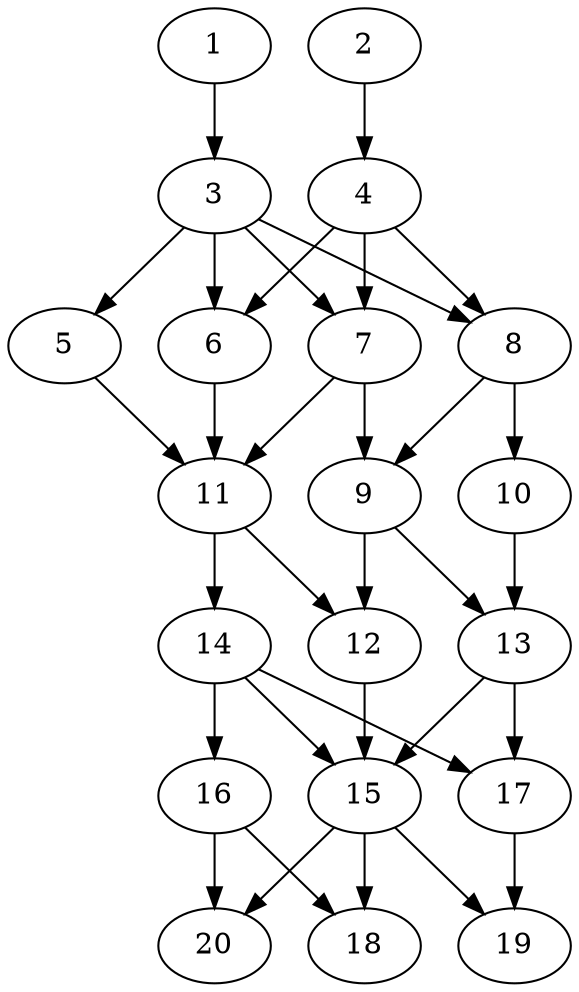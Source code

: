 // DAG automatically generated by daggen at Tue Jul 23 14:27:02 2019
// ./daggen --dot -n 20 --ccr 0.4 --fat 0.5 --regular 0.5 --density 0.7 --mindata 5242880 --maxdata 52428800 
digraph G {
  1 [size="100229120", alpha="0.19", expect_size="40091648"] 
  1 -> 3 [size ="40091648"]
  2 [size="51148800", alpha="0.20", expect_size="20459520"] 
  2 -> 4 [size ="20459520"]
  3 [size="51494400", alpha="0.18", expect_size="20597760"] 
  3 -> 5 [size ="20597760"]
  3 -> 6 [size ="20597760"]
  3 -> 7 [size ="20597760"]
  3 -> 8 [size ="20597760"]
  4 [size="71569920", alpha="0.02", expect_size="28627968"] 
  4 -> 6 [size ="28627968"]
  4 -> 7 [size ="28627968"]
  4 -> 8 [size ="28627968"]
  5 [size="47119360", alpha="0.01", expect_size="18847744"] 
  5 -> 11 [size ="18847744"]
  6 [size="48721920", alpha="0.09", expect_size="19488768"] 
  6 -> 11 [size ="19488768"]
  7 [size="77399040", alpha="0.04", expect_size="30959616"] 
  7 -> 9 [size ="30959616"]
  7 -> 11 [size ="30959616"]
  8 [size="23370240", alpha="0.03", expect_size="9348096"] 
  8 -> 9 [size ="9348096"]
  8 -> 10 [size ="9348096"]
  9 [size="51540480", alpha="0.18", expect_size="20616192"] 
  9 -> 12 [size ="20616192"]
  9 -> 13 [size ="20616192"]
  10 [size="101913600", alpha="0.07", expect_size="40765440"] 
  10 -> 13 [size ="40765440"]
  11 [size="80061440", alpha="0.12", expect_size="32024576"] 
  11 -> 12 [size ="32024576"]
  11 -> 14 [size ="32024576"]
  12 [size="71769600", alpha="0.19", expect_size="28707840"] 
  12 -> 15 [size ="28707840"]
  13 [size="70062080", alpha="0.02", expect_size="28024832"] 
  13 -> 15 [size ="28024832"]
  13 -> 17 [size ="28024832"]
  14 [size="55595520", alpha="0.13", expect_size="22238208"] 
  14 -> 15 [size ="22238208"]
  14 -> 16 [size ="22238208"]
  14 -> 17 [size ="22238208"]
  15 [size="65021440", alpha="0.00", expect_size="26008576"] 
  15 -> 18 [size ="26008576"]
  15 -> 19 [size ="26008576"]
  15 -> 20 [size ="26008576"]
  16 [size="70336000", alpha="0.18", expect_size="28134400"] 
  16 -> 18 [size ="28134400"]
  16 -> 20 [size ="28134400"]
  17 [size="123568640", alpha="0.14", expect_size="49427456"] 
  17 -> 19 [size ="49427456"]
  18 [size="26408960", alpha="0.02", expect_size="10563584"] 
  19 [size="46722560", alpha="0.12", expect_size="18689024"] 
  20 [size="32145920", alpha="0.10", expect_size="12858368"] 
}
